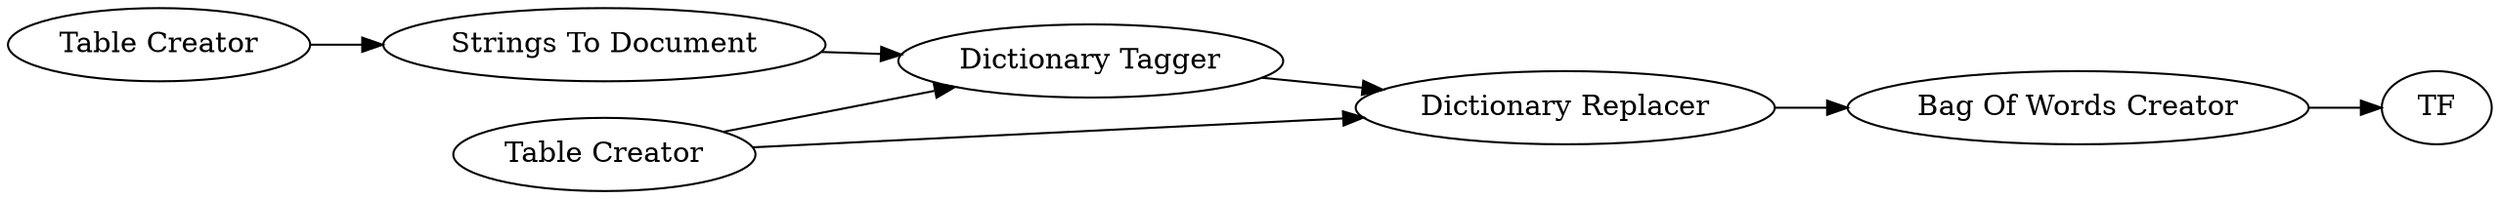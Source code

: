 digraph {
	13 -> 15
	2 -> 12
	4 -> 14
	12 -> 14
	4 -> 12
	1 -> 2
	14 -> 13
	13 [label="Bag Of Words Creator"]
	1 [label="Table Creator"]
	4 [label="Table Creator"]
	15 [label=TF]
	14 [label="Dictionary Replacer"]
	2 [label="Strings To Document"]
	12 [label="Dictionary Tagger"]
	rankdir=LR
}

